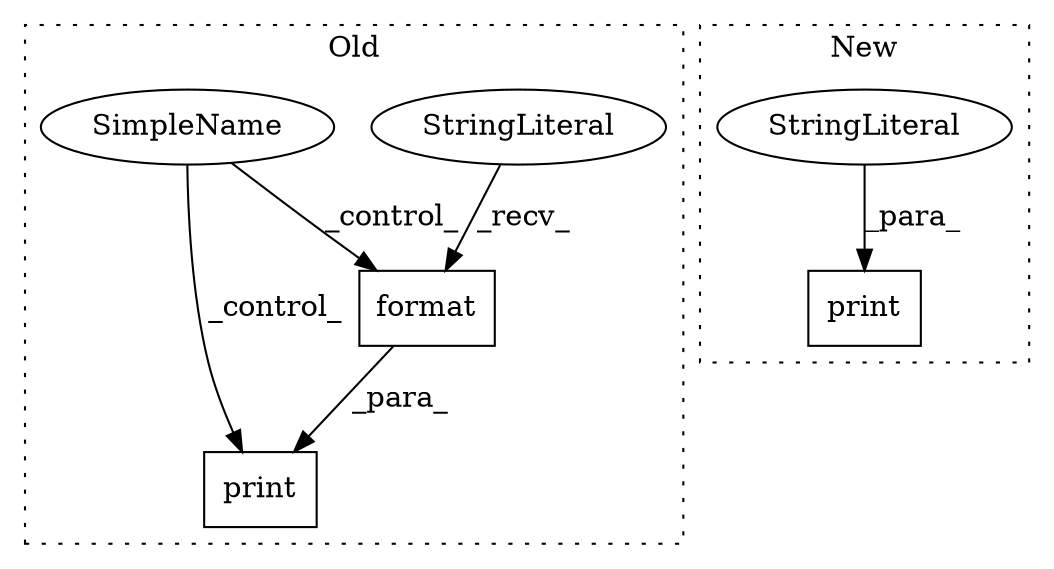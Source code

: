 digraph G {
subgraph cluster0 {
1 [label="format" a="32" s="2483,2498" l="7,1" shape="box"];
3 [label="StringLiteral" a="45" s="2432" l="50" shape="ellipse"];
4 [label="print" a="32" s="2426,2499" l="6,1" shape="box"];
6 [label="SimpleName" a="42" s="" l="" shape="ellipse"];
label = "Old";
style="dotted";
}
subgraph cluster1 {
2 [label="print" a="32" s="1991,2018" l="6,1" shape="box"];
5 [label="StringLiteral" a="45" s="1997" l="21" shape="ellipse"];
label = "New";
style="dotted";
}
1 -> 4 [label="_para_"];
3 -> 1 [label="_recv_"];
5 -> 2 [label="_para_"];
6 -> 1 [label="_control_"];
6 -> 4 [label="_control_"];
}